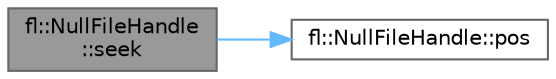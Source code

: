 digraph "fl::NullFileHandle::seek"
{
 // LATEX_PDF_SIZE
  bgcolor="transparent";
  edge [fontname=Helvetica,fontsize=10,labelfontname=Helvetica,labelfontsize=10];
  node [fontname=Helvetica,fontsize=10,shape=box,height=0.2,width=0.4];
  rankdir="LR";
  Node1 [id="Node000001",label="fl::NullFileHandle\l::seek",height=0.2,width=0.4,color="gray40", fillcolor="grey60", style="filled", fontcolor="black",tooltip=" "];
  Node1 -> Node2 [id="edge1_Node000001_Node000002",color="steelblue1",style="solid",tooltip=" "];
  Node2 [id="Node000002",label="fl::NullFileHandle::pos",height=0.2,width=0.4,color="grey40", fillcolor="white", style="filled",URL="$df/dab/classfl_1_1_null_file_handle.html#a88ea820feeabdaebb06b7da49c196f55",tooltip=" "];
}

